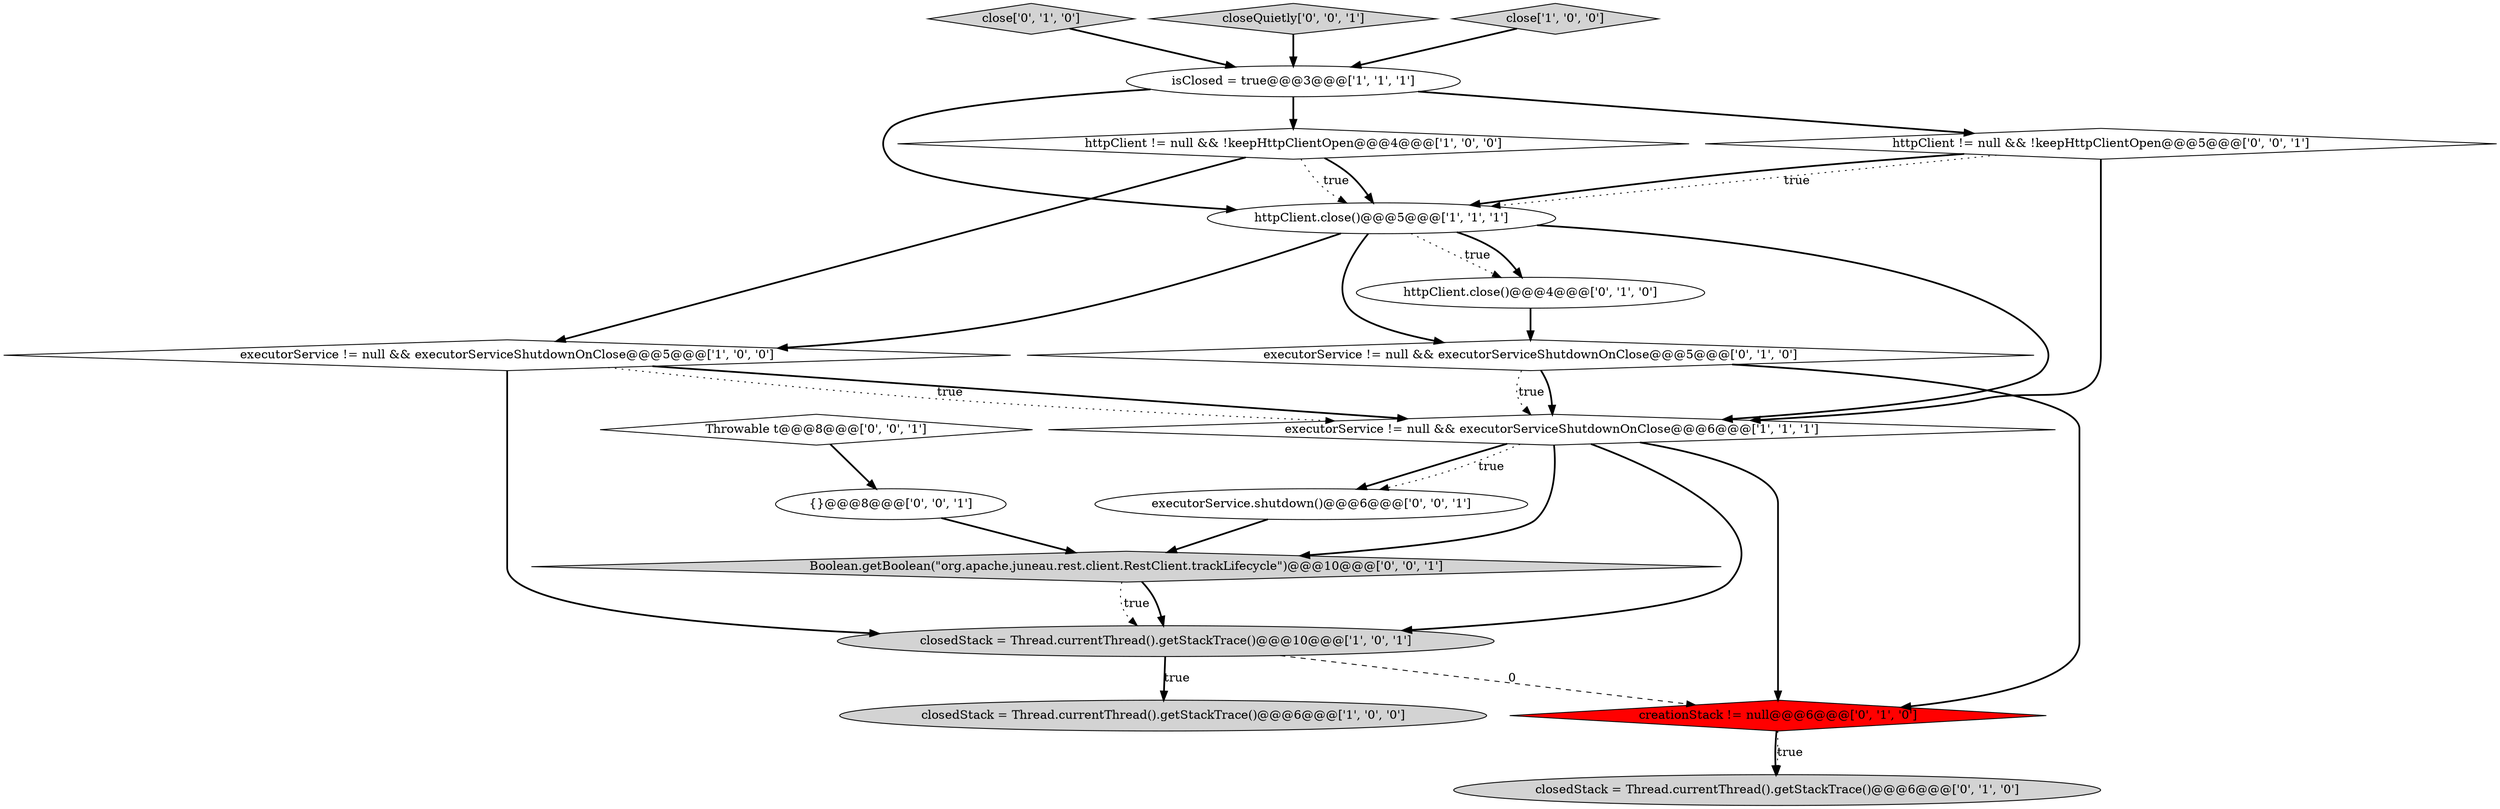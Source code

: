 digraph {
16 [style = filled, label = "Throwable t@@@8@@@['0', '0', '1']", fillcolor = white, shape = diamond image = "AAA0AAABBB3BBB"];
9 [style = filled, label = "executorService != null && executorServiceShutdownOnClose@@@5@@@['0', '1', '0']", fillcolor = white, shape = diamond image = "AAA0AAABBB2BBB"];
18 [style = filled, label = "executorService.shutdown()@@@6@@@['0', '0', '1']", fillcolor = white, shape = ellipse image = "AAA0AAABBB3BBB"];
3 [style = filled, label = "closedStack = Thread.currentThread().getStackTrace()@@@10@@@['1', '0', '1']", fillcolor = lightgray, shape = ellipse image = "AAA0AAABBB1BBB"];
6 [style = filled, label = "httpClient.close()@@@5@@@['1', '1', '1']", fillcolor = white, shape = ellipse image = "AAA0AAABBB1BBB"];
10 [style = filled, label = "close['0', '1', '0']", fillcolor = lightgray, shape = diamond image = "AAA0AAABBB2BBB"];
14 [style = filled, label = "httpClient != null && !keepHttpClientOpen@@@5@@@['0', '0', '1']", fillcolor = white, shape = diamond image = "AAA0AAABBB3BBB"];
12 [style = filled, label = "creationStack != null@@@6@@@['0', '1', '0']", fillcolor = red, shape = diamond image = "AAA1AAABBB2BBB"];
15 [style = filled, label = "Boolean.getBoolean(\"org.apache.juneau.rest.client.RestClient.trackLifecycle\")@@@10@@@['0', '0', '1']", fillcolor = lightgray, shape = diamond image = "AAA0AAABBB3BBB"];
17 [style = filled, label = "closeQuietly['0', '0', '1']", fillcolor = lightgray, shape = diamond image = "AAA0AAABBB3BBB"];
11 [style = filled, label = "closedStack = Thread.currentThread().getStackTrace()@@@6@@@['0', '1', '0']", fillcolor = lightgray, shape = ellipse image = "AAA0AAABBB2BBB"];
8 [style = filled, label = "httpClient.close()@@@4@@@['0', '1', '0']", fillcolor = white, shape = ellipse image = "AAA0AAABBB2BBB"];
4 [style = filled, label = "httpClient != null && !keepHttpClientOpen@@@4@@@['1', '0', '0']", fillcolor = white, shape = diamond image = "AAA0AAABBB1BBB"];
2 [style = filled, label = "executorService != null && executorServiceShutdownOnClose@@@6@@@['1', '1', '1']", fillcolor = white, shape = diamond image = "AAA0AAABBB1BBB"];
0 [style = filled, label = "closedStack = Thread.currentThread().getStackTrace()@@@6@@@['1', '0', '0']", fillcolor = lightgray, shape = ellipse image = "AAA0AAABBB1BBB"];
1 [style = filled, label = "executorService != null && executorServiceShutdownOnClose@@@5@@@['1', '0', '0']", fillcolor = white, shape = diamond image = "AAA0AAABBB1BBB"];
13 [style = filled, label = "{}@@@8@@@['0', '0', '1']", fillcolor = white, shape = ellipse image = "AAA0AAABBB3BBB"];
7 [style = filled, label = "isClosed = true@@@3@@@['1', '1', '1']", fillcolor = white, shape = ellipse image = "AAA0AAABBB1BBB"];
5 [style = filled, label = "close['1', '0', '0']", fillcolor = lightgray, shape = diamond image = "AAA0AAABBB1BBB"];
4->6 [style = dotted, label="true"];
16->13 [style = bold, label=""];
4->6 [style = bold, label=""];
9->2 [style = bold, label=""];
2->3 [style = bold, label=""];
12->11 [style = bold, label=""];
18->15 [style = bold, label=""];
1->3 [style = bold, label=""];
2->18 [style = bold, label=""];
7->4 [style = bold, label=""];
15->3 [style = bold, label=""];
2->18 [style = dotted, label="true"];
10->7 [style = bold, label=""];
3->0 [style = bold, label=""];
2->12 [style = bold, label=""];
7->14 [style = bold, label=""];
6->2 [style = bold, label=""];
17->7 [style = bold, label=""];
12->11 [style = dotted, label="true"];
15->3 [style = dotted, label="true"];
6->1 [style = bold, label=""];
3->12 [style = dashed, label="0"];
6->8 [style = dotted, label="true"];
9->2 [style = dotted, label="true"];
6->8 [style = bold, label=""];
7->6 [style = bold, label=""];
2->15 [style = bold, label=""];
8->9 [style = bold, label=""];
3->0 [style = dotted, label="true"];
5->7 [style = bold, label=""];
1->2 [style = bold, label=""];
4->1 [style = bold, label=""];
9->12 [style = bold, label=""];
14->2 [style = bold, label=""];
13->15 [style = bold, label=""];
6->9 [style = bold, label=""];
1->2 [style = dotted, label="true"];
14->6 [style = bold, label=""];
14->6 [style = dotted, label="true"];
}
